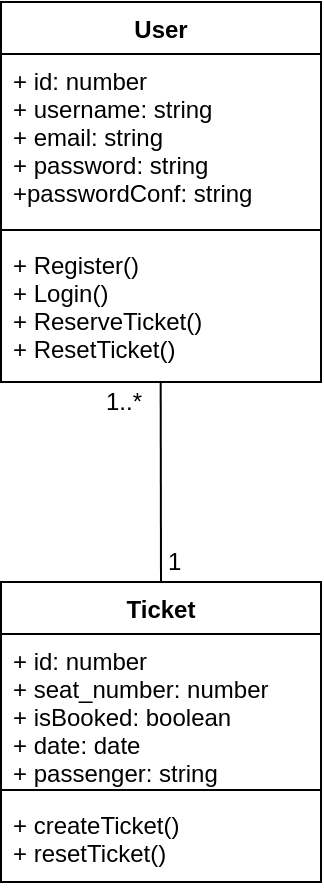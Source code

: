 <mxfile version="12.2.4"><diagram id="E16aHW08B8Tng2tBZbjn"><mxGraphModel dx="213" dy="197" grid="1" gridSize="10" guides="1" tooltips="1" connect="1" arrows="1" fold="1" page="1" pageScale="1" pageWidth="850" pageHeight="1100" math="0" shadow="0"><root><mxCell id="0"/><mxCell id="1" parent="0"/><mxCell id="3" value="User" style="swimlane;fontStyle=1;align=center;verticalAlign=top;childLayout=stackLayout;horizontal=1;startSize=26;horizontalStack=0;resizeParent=1;resizeParentMax=0;resizeLast=0;collapsible=1;marginBottom=0;" vertex="1" parent="1"><mxGeometry x="343.5" y="40" width="160" height="190" as="geometry"/></mxCell><mxCell id="4" value="+ id: number&#10;+ username: string&#10;+ email: string&#10;+ password: string&#10;+passwordConf: string" style="text;strokeColor=none;fillColor=none;align=left;verticalAlign=top;spacingLeft=4;spacingRight=4;overflow=hidden;rotatable=0;points=[[0,0.5],[1,0.5]];portConstraint=eastwest;fontColor=#000000;labelBackgroundColor=#FFFFFF;" vertex="1" parent="3"><mxGeometry y="26" width="160" height="84" as="geometry"/></mxCell><mxCell id="5" value="" style="line;strokeWidth=1;fillColor=none;align=left;verticalAlign=middle;spacingTop=-1;spacingLeft=3;spacingRight=3;rotatable=0;labelPosition=right;points=[];portConstraint=eastwest;" vertex="1" parent="3"><mxGeometry y="110" width="160" height="8" as="geometry"/></mxCell><mxCell id="6" value="+ Register()&#10;+ Login()&#10;+ ReserveTicket()&#10;+ ResetTicket()" style="text;strokeColor=none;fillColor=none;align=left;verticalAlign=top;spacingLeft=4;spacingRight=4;overflow=hidden;rotatable=0;points=[[0,0.5],[1,0.5]];portConstraint=eastwest;" vertex="1" parent="3"><mxGeometry y="118" width="160" height="72" as="geometry"/></mxCell><mxCell id="7" value="Ticket" style="swimlane;fontStyle=1;align=center;verticalAlign=top;childLayout=stackLayout;horizontal=1;startSize=26;horizontalStack=0;resizeParent=1;resizeParentMax=0;resizeLast=0;collapsible=1;marginBottom=0;labelBackgroundColor=#FFFFFF;fontColor=#000000;" vertex="1" parent="1"><mxGeometry x="343.5" y="330" width="160" height="150" as="geometry"/></mxCell><mxCell id="8" value="+ id: number&#10;+ seat_number: number&#10;+ isBooked: boolean&#10;+ date: date&#10;+ passenger: string" style="text;strokeColor=none;fillColor=none;align=left;verticalAlign=top;spacingLeft=4;spacingRight=4;overflow=hidden;rotatable=0;points=[[0,0.5],[1,0.5]];portConstraint=eastwest;" vertex="1" parent="7"><mxGeometry y="26" width="160" height="74" as="geometry"/></mxCell><mxCell id="9" value="" style="line;strokeWidth=1;fillColor=none;align=left;verticalAlign=middle;spacingTop=-1;spacingLeft=3;spacingRight=3;rotatable=0;labelPosition=right;points=[];portConstraint=eastwest;" vertex="1" parent="7"><mxGeometry y="100" width="160" height="8" as="geometry"/></mxCell><mxCell id="10" value="+ createTicket()&#10;+ resetTicket()" style="text;strokeColor=none;fillColor=none;align=left;verticalAlign=top;spacingLeft=4;spacingRight=4;overflow=hidden;rotatable=0;points=[[0,0.5],[1,0.5]];portConstraint=eastwest;" vertex="1" parent="7"><mxGeometry y="108" width="160" height="42" as="geometry"/></mxCell><mxCell id="12" value="" style="endArrow=none;html=1;fontColor=#000000;entryX=0.499;entryY=0.997;entryDx=0;entryDy=0;entryPerimeter=0;exitX=0.5;exitY=0;exitDx=0;exitDy=0;" edge="1" parent="1" source="7" target="6"><mxGeometry width="50" height="50" relative="1" as="geometry"><mxPoint x="340" y="550" as="sourcePoint"/><mxPoint x="390" y="500" as="targetPoint"/></mxGeometry></mxCell><mxCell id="13" value="1..*" style="text;html=1;resizable=0;points=[];autosize=1;align=left;verticalAlign=top;spacingTop=-4;fontColor=#000000;" vertex="1" parent="1"><mxGeometry x="393.5" y="230" width="30" height="20" as="geometry"/></mxCell><mxCell id="14" value="1" style="text;html=1;resizable=0;points=[];autosize=1;align=left;verticalAlign=top;spacingTop=-4;fontColor=#000000;" vertex="1" parent="1"><mxGeometry x="425" y="310" width="20" height="20" as="geometry"/></mxCell></root></mxGraphModel></diagram></mxfile>